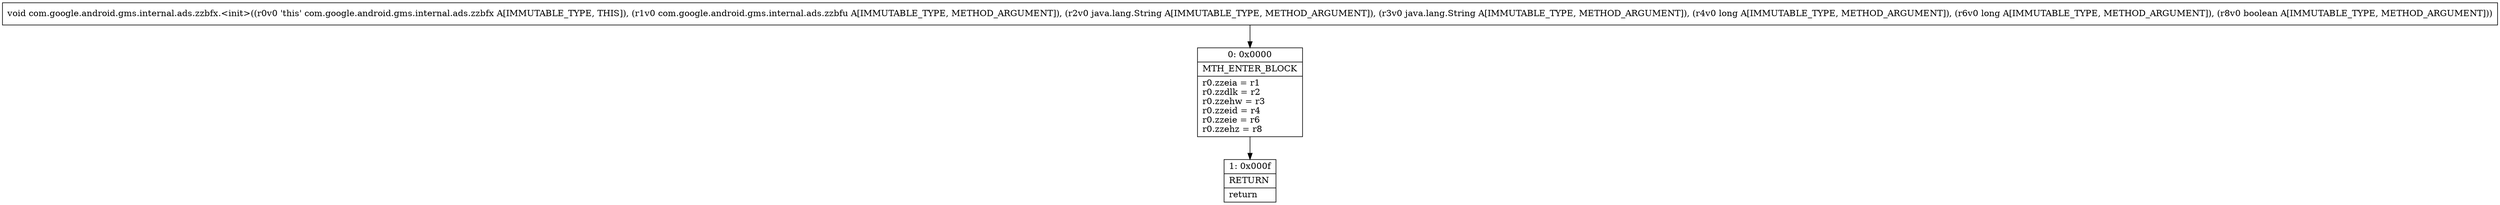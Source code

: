 digraph "CFG forcom.google.android.gms.internal.ads.zzbfx.\<init\>(Lcom\/google\/android\/gms\/internal\/ads\/zzbfu;Ljava\/lang\/String;Ljava\/lang\/String;JJZ)V" {
Node_0 [shape=record,label="{0\:\ 0x0000|MTH_ENTER_BLOCK\l|r0.zzeia = r1\lr0.zzdlk = r2\lr0.zzehw = r3\lr0.zzeid = r4\lr0.zzeie = r6\lr0.zzehz = r8\l}"];
Node_1 [shape=record,label="{1\:\ 0x000f|RETURN\l|return\l}"];
MethodNode[shape=record,label="{void com.google.android.gms.internal.ads.zzbfx.\<init\>((r0v0 'this' com.google.android.gms.internal.ads.zzbfx A[IMMUTABLE_TYPE, THIS]), (r1v0 com.google.android.gms.internal.ads.zzbfu A[IMMUTABLE_TYPE, METHOD_ARGUMENT]), (r2v0 java.lang.String A[IMMUTABLE_TYPE, METHOD_ARGUMENT]), (r3v0 java.lang.String A[IMMUTABLE_TYPE, METHOD_ARGUMENT]), (r4v0 long A[IMMUTABLE_TYPE, METHOD_ARGUMENT]), (r6v0 long A[IMMUTABLE_TYPE, METHOD_ARGUMENT]), (r8v0 boolean A[IMMUTABLE_TYPE, METHOD_ARGUMENT])) }"];
MethodNode -> Node_0;
Node_0 -> Node_1;
}

